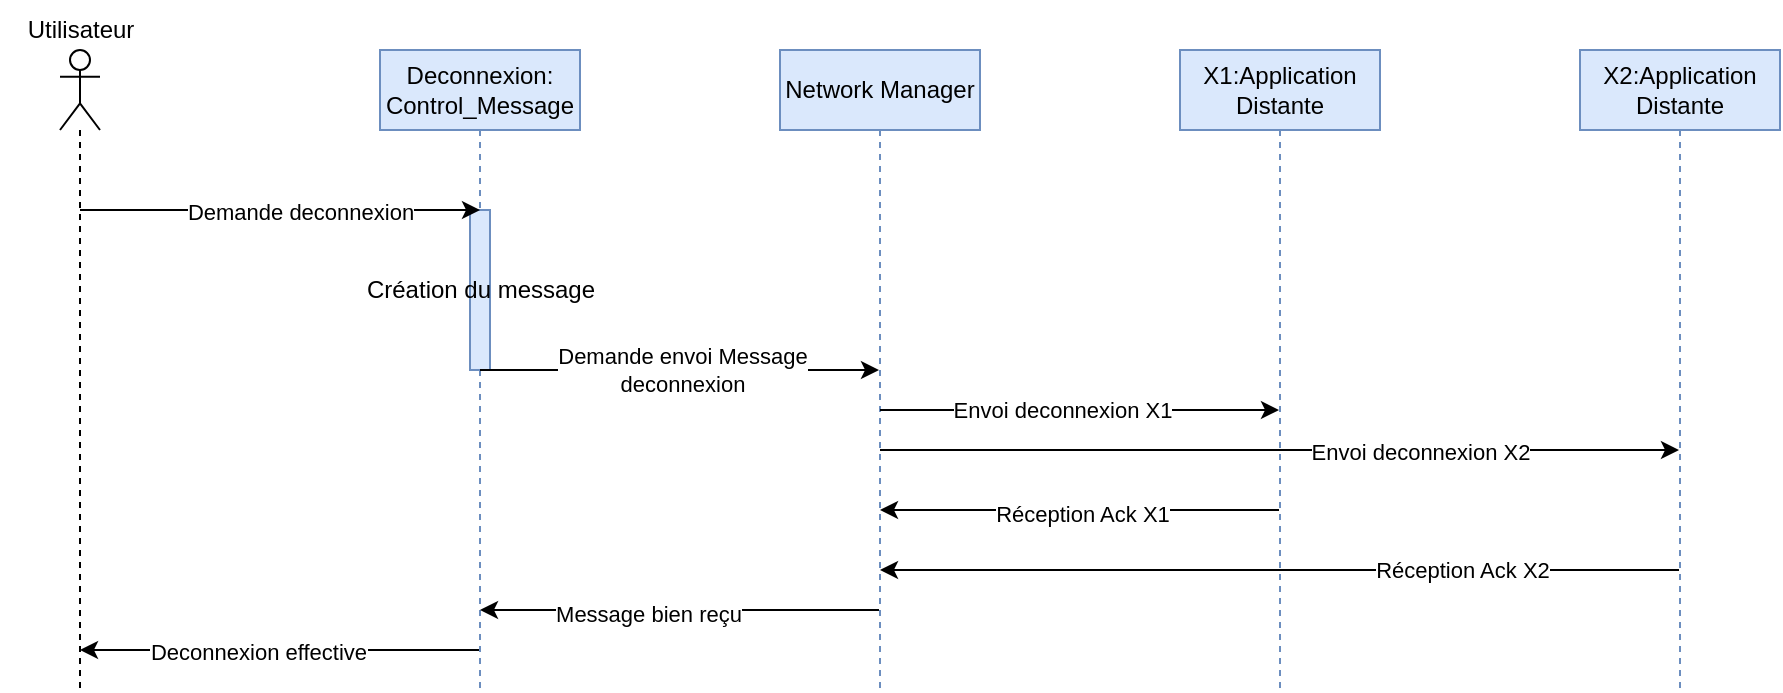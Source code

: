 <mxfile version="20.5.3" type="google"><diagram id="PvbJ9_WVxRKB3zi3hOAa" name="Page-1"><mxGraphModel grid="1" page="1" gridSize="10" guides="1" tooltips="1" connect="1" arrows="1" fold="1" pageScale="1" pageWidth="827" pageHeight="1169" math="0" shadow="0"><root><mxCell id="0"/><mxCell id="1" parent="0"/><mxCell id="ja9O4OJmC89bwnqaN4aO-1" value="" style="shape=umlLifeline;participant=umlActor;perimeter=lifelinePerimeter;whiteSpace=wrap;html=1;container=1;collapsible=0;recursiveResize=0;verticalAlign=top;spacingTop=36;outlineConnect=0;" vertex="1" parent="1"><mxGeometry x="150" y="40" width="20" height="320" as="geometry"/></mxCell><mxCell id="ja9O4OJmC89bwnqaN4aO-2" value="Deconnexion: Control_Message" style="shape=umlLifeline;perimeter=lifelinePerimeter;whiteSpace=wrap;html=1;container=1;collapsible=0;recursiveResize=0;outlineConnect=0;fillColor=#dae8fc;strokeColor=#6c8ebf;" vertex="1" parent="1"><mxGeometry x="310" y="40" width="100" height="320" as="geometry"/></mxCell><mxCell id="ja9O4OJmC89bwnqaN4aO-9" value="Création du message" style="html=1;points=[];perimeter=orthogonalPerimeter;fillColor=#dae8fc;strokeColor=#6c8ebf;" vertex="1" parent="ja9O4OJmC89bwnqaN4aO-2"><mxGeometry x="45" y="80" width="10" height="80" as="geometry"/></mxCell><mxCell id="ja9O4OJmC89bwnqaN4aO-3" value="Network Manager" style="shape=umlLifeline;perimeter=lifelinePerimeter;whiteSpace=wrap;html=1;container=1;collapsible=0;recursiveResize=0;outlineConnect=0;fillColor=#dae8fc;strokeColor=#6c8ebf;" vertex="1" parent="1"><mxGeometry x="510" y="40" width="100" height="320" as="geometry"/></mxCell><mxCell id="ja9O4OJmC89bwnqaN4aO-4" value="X1:Application&lt;br&gt;Distante" style="shape=umlLifeline;perimeter=lifelinePerimeter;whiteSpace=wrap;html=1;container=1;collapsible=0;recursiveResize=0;outlineConnect=0;fillColor=#dae8fc;strokeColor=#6c8ebf;" vertex="1" parent="1"><mxGeometry x="710" y="40" width="100" height="320" as="geometry"/></mxCell><mxCell id="ja9O4OJmC89bwnqaN4aO-5" value="X2:Application&lt;br&gt;Distante" style="shape=umlLifeline;perimeter=lifelinePerimeter;whiteSpace=wrap;html=1;container=1;collapsible=0;recursiveResize=0;outlineConnect=0;fillColor=#dae8fc;strokeColor=#6c8ebf;" vertex="1" parent="1"><mxGeometry x="910" y="40" width="100" height="320" as="geometry"/></mxCell><mxCell id="ja9O4OJmC89bwnqaN4aO-6" value="Utilisateur" style="text;html=1;align=center;verticalAlign=middle;resizable=0;points=[];autosize=1;strokeColor=none;fillColor=none;" vertex="1" parent="1"><mxGeometry x="120" y="15" width="80" height="30" as="geometry"/></mxCell><mxCell id="ja9O4OJmC89bwnqaN4aO-7" value="" style="endArrow=classic;html=1;rounded=0;" edge="1" parent="1" source="ja9O4OJmC89bwnqaN4aO-1"><mxGeometry width="50" height="50" relative="1" as="geometry"><mxPoint x="530" y="170" as="sourcePoint"/><mxPoint x="360" y="120" as="targetPoint"/></mxGeometry></mxCell><mxCell id="ja9O4OJmC89bwnqaN4aO-8" value="Demande deconnexion" style="edgeLabel;html=1;align=center;verticalAlign=middle;resizable=0;points=[];" connectable="0" vertex="1" parent="ja9O4OJmC89bwnqaN4aO-7"><mxGeometry x="0.096" y="-1" relative="1" as="geometry"><mxPoint as="offset"/></mxGeometry></mxCell><mxCell id="ja9O4OJmC89bwnqaN4aO-10" value="" style="endArrow=classic;html=1;rounded=0;" edge="1" parent="1" source="ja9O4OJmC89bwnqaN4aO-2" target="ja9O4OJmC89bwnqaN4aO-3"><mxGeometry width="50" height="50" relative="1" as="geometry"><mxPoint x="530" y="170" as="sourcePoint"/><mxPoint x="580" y="120" as="targetPoint"/><Array as="points"><mxPoint x="460" y="200"/></Array></mxGeometry></mxCell><mxCell id="ja9O4OJmC89bwnqaN4aO-11" value="Demande envoi Message&lt;br&gt;deconnexion" style="edgeLabel;html=1;align=center;verticalAlign=middle;resizable=0;points=[];" connectable="0" vertex="1" parent="ja9O4OJmC89bwnqaN4aO-10"><mxGeometry x="-0.151" y="1" relative="1" as="geometry"><mxPoint x="16" y="1" as="offset"/></mxGeometry></mxCell><mxCell id="ja9O4OJmC89bwnqaN4aO-12" value="" style="endArrow=classic;html=1;rounded=0;" edge="1" parent="1" source="ja9O4OJmC89bwnqaN4aO-3" target="ja9O4OJmC89bwnqaN4aO-4"><mxGeometry width="50" height="50" relative="1" as="geometry"><mxPoint x="530" y="160" as="sourcePoint"/><mxPoint x="580" y="110" as="targetPoint"/><Array as="points"><mxPoint x="650" y="220"/></Array></mxGeometry></mxCell><mxCell id="ja9O4OJmC89bwnqaN4aO-13" value="Envoi deconnexion X1" style="edgeLabel;html=1;align=center;verticalAlign=middle;resizable=0;points=[];" connectable="0" vertex="1" parent="ja9O4OJmC89bwnqaN4aO-12"><mxGeometry x="-0.331" y="-3" relative="1" as="geometry"><mxPoint x="24" y="-3" as="offset"/></mxGeometry></mxCell><mxCell id="ja9O4OJmC89bwnqaN4aO-14" value="" style="endArrow=classic;html=1;rounded=0;" edge="1" parent="1" source="ja9O4OJmC89bwnqaN4aO-3" target="ja9O4OJmC89bwnqaN4aO-5"><mxGeometry width="50" height="50" relative="1" as="geometry"><mxPoint x="500" y="170" as="sourcePoint"/><mxPoint x="550" y="120" as="targetPoint"/><Array as="points"><mxPoint x="760" y="240"/></Array></mxGeometry></mxCell><mxCell id="ja9O4OJmC89bwnqaN4aO-15" value="Envoi deconnexion X2" style="edgeLabel;html=1;align=center;verticalAlign=middle;resizable=0;points=[];" connectable="0" vertex="1" parent="ja9O4OJmC89bwnqaN4aO-14"><mxGeometry x="0.348" y="-1" relative="1" as="geometry"><mxPoint as="offset"/></mxGeometry></mxCell><mxCell id="ja9O4OJmC89bwnqaN4aO-16" value="" style="endArrow=classic;html=1;rounded=0;" edge="1" parent="1" source="ja9O4OJmC89bwnqaN4aO-4" target="ja9O4OJmC89bwnqaN4aO-3"><mxGeometry width="50" height="50" relative="1" as="geometry"><mxPoint x="490" y="220" as="sourcePoint"/><mxPoint x="540" y="170" as="targetPoint"/><Array as="points"><mxPoint x="660" y="270"/></Array></mxGeometry></mxCell><mxCell id="ja9O4OJmC89bwnqaN4aO-17" value="Réception Ack X1" style="edgeLabel;html=1;align=center;verticalAlign=middle;resizable=0;points=[];" connectable="0" vertex="1" parent="ja9O4OJmC89bwnqaN4aO-16"><mxGeometry x="0.201" y="2" relative="1" as="geometry"><mxPoint x="21" as="offset"/></mxGeometry></mxCell><mxCell id="ja9O4OJmC89bwnqaN4aO-18" value="" style="endArrow=classic;html=1;rounded=0;" edge="1" parent="1" source="ja9O4OJmC89bwnqaN4aO-5" target="ja9O4OJmC89bwnqaN4aO-3"><mxGeometry width="50" height="50" relative="1" as="geometry"><mxPoint x="490" y="220" as="sourcePoint"/><mxPoint x="540" y="170" as="targetPoint"/><Array as="points"><mxPoint x="760" y="300"/></Array></mxGeometry></mxCell><mxCell id="ja9O4OJmC89bwnqaN4aO-19" value="Réception Ack X2" style="edgeLabel;html=1;align=center;verticalAlign=middle;resizable=0;points=[];" connectable="0" vertex="1" parent="ja9O4OJmC89bwnqaN4aO-18"><mxGeometry x="-0.364" relative="1" as="geometry"><mxPoint x="18" as="offset"/></mxGeometry></mxCell><mxCell id="ja9O4OJmC89bwnqaN4aO-20" value="" style="endArrow=classic;html=1;rounded=0;" edge="1" parent="1" source="ja9O4OJmC89bwnqaN4aO-3" target="ja9O4OJmC89bwnqaN4aO-2"><mxGeometry width="50" height="50" relative="1" as="geometry"><mxPoint x="490" y="220" as="sourcePoint"/><mxPoint x="540" y="170" as="targetPoint"/><Array as="points"><mxPoint x="460" y="320"/></Array></mxGeometry></mxCell><mxCell id="ja9O4OJmC89bwnqaN4aO-21" value="Message bien reçu" style="edgeLabel;html=1;align=center;verticalAlign=middle;resizable=0;points=[];" connectable="0" vertex="1" parent="ja9O4OJmC89bwnqaN4aO-20"><mxGeometry x="0.161" y="2" relative="1" as="geometry"><mxPoint as="offset"/></mxGeometry></mxCell><mxCell id="ja9O4OJmC89bwnqaN4aO-22" value="" style="endArrow=classic;html=1;rounded=0;" edge="1" parent="1" source="ja9O4OJmC89bwnqaN4aO-2" target="ja9O4OJmC89bwnqaN4aO-1"><mxGeometry width="50" height="50" relative="1" as="geometry"><mxPoint x="490" y="220" as="sourcePoint"/><mxPoint x="540" y="170" as="targetPoint"/><Array as="points"><mxPoint x="270" y="340"/></Array></mxGeometry></mxCell><mxCell id="ja9O4OJmC89bwnqaN4aO-23" value="Deconnexion effective" style="edgeLabel;html=1;align=center;verticalAlign=middle;resizable=0;points=[];" connectable="0" vertex="1" parent="ja9O4OJmC89bwnqaN4aO-22"><mxGeometry x="0.111" y="1" relative="1" as="geometry"><mxPoint as="offset"/></mxGeometry></mxCell></root></mxGraphModel></diagram></mxfile>
